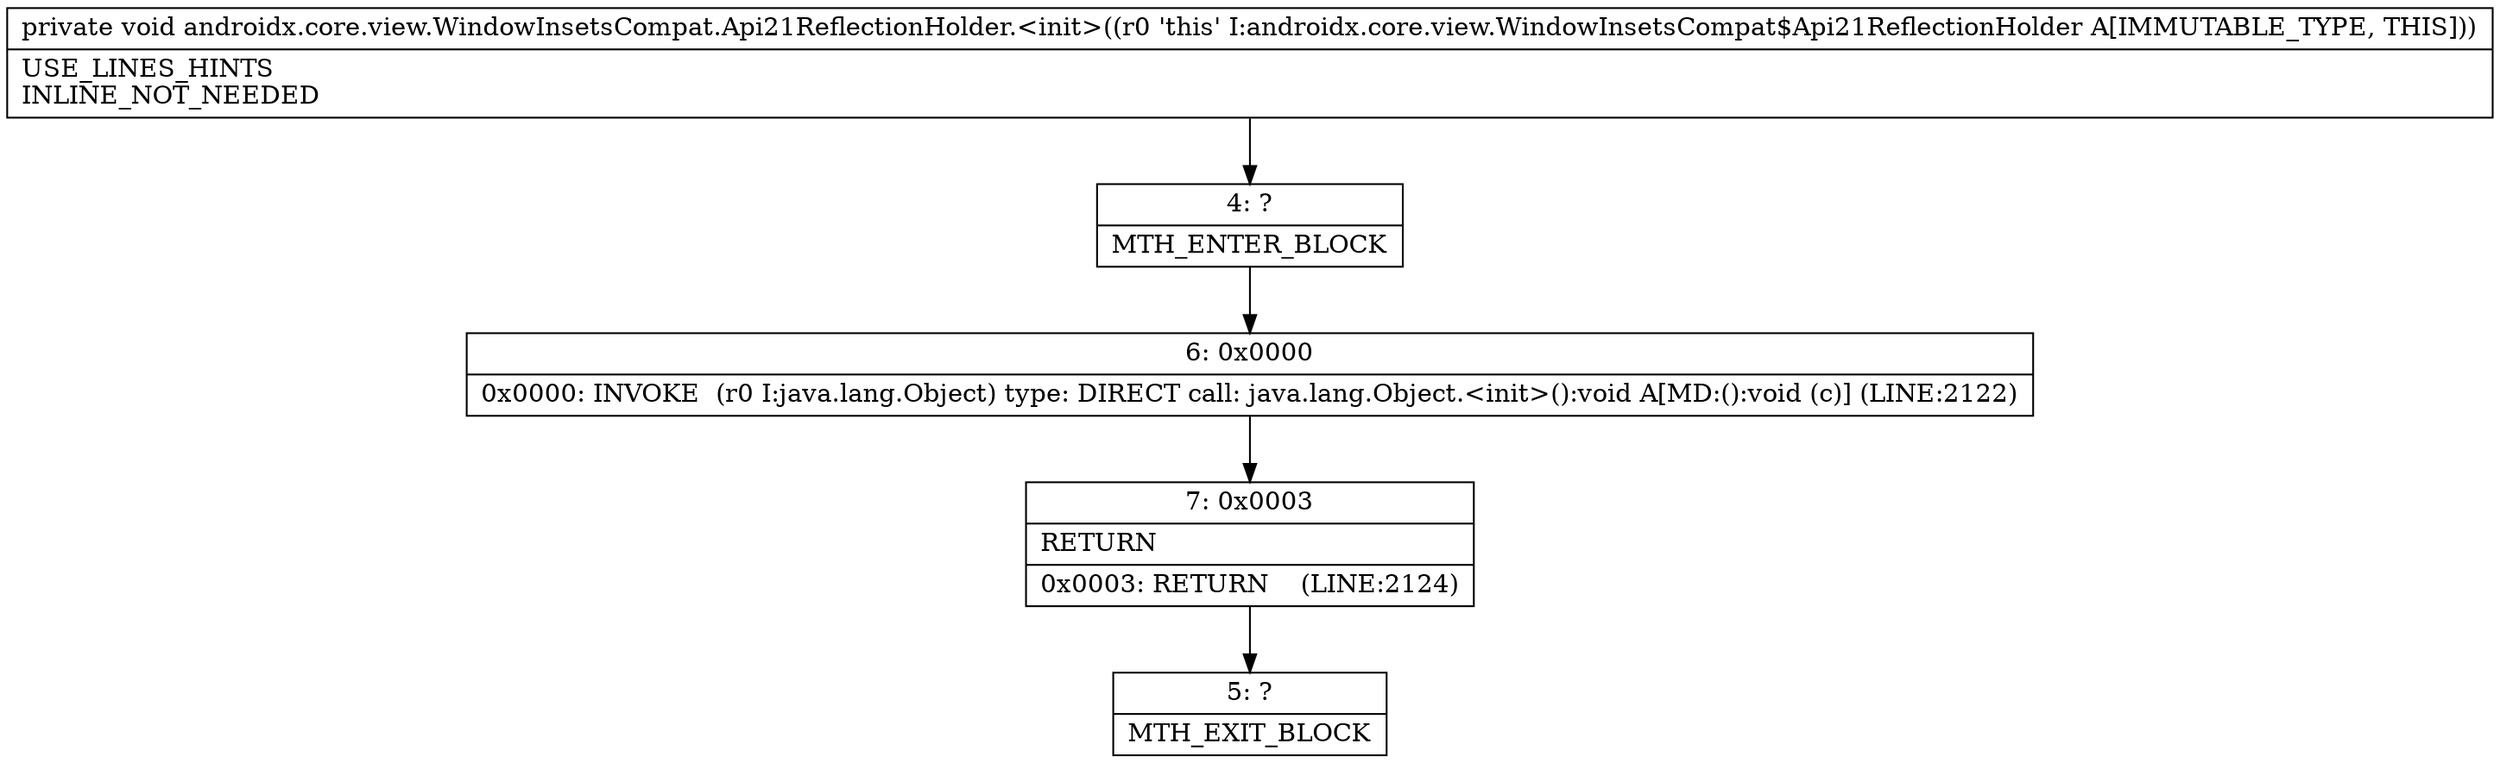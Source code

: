 digraph "CFG forandroidx.core.view.WindowInsetsCompat.Api21ReflectionHolder.\<init\>()V" {
Node_4 [shape=record,label="{4\:\ ?|MTH_ENTER_BLOCK\l}"];
Node_6 [shape=record,label="{6\:\ 0x0000|0x0000: INVOKE  (r0 I:java.lang.Object) type: DIRECT call: java.lang.Object.\<init\>():void A[MD:():void (c)] (LINE:2122)\l}"];
Node_7 [shape=record,label="{7\:\ 0x0003|RETURN\l|0x0003: RETURN    (LINE:2124)\l}"];
Node_5 [shape=record,label="{5\:\ ?|MTH_EXIT_BLOCK\l}"];
MethodNode[shape=record,label="{private void androidx.core.view.WindowInsetsCompat.Api21ReflectionHolder.\<init\>((r0 'this' I:androidx.core.view.WindowInsetsCompat$Api21ReflectionHolder A[IMMUTABLE_TYPE, THIS]))  | USE_LINES_HINTS\lINLINE_NOT_NEEDED\l}"];
MethodNode -> Node_4;Node_4 -> Node_6;
Node_6 -> Node_7;
Node_7 -> Node_5;
}

